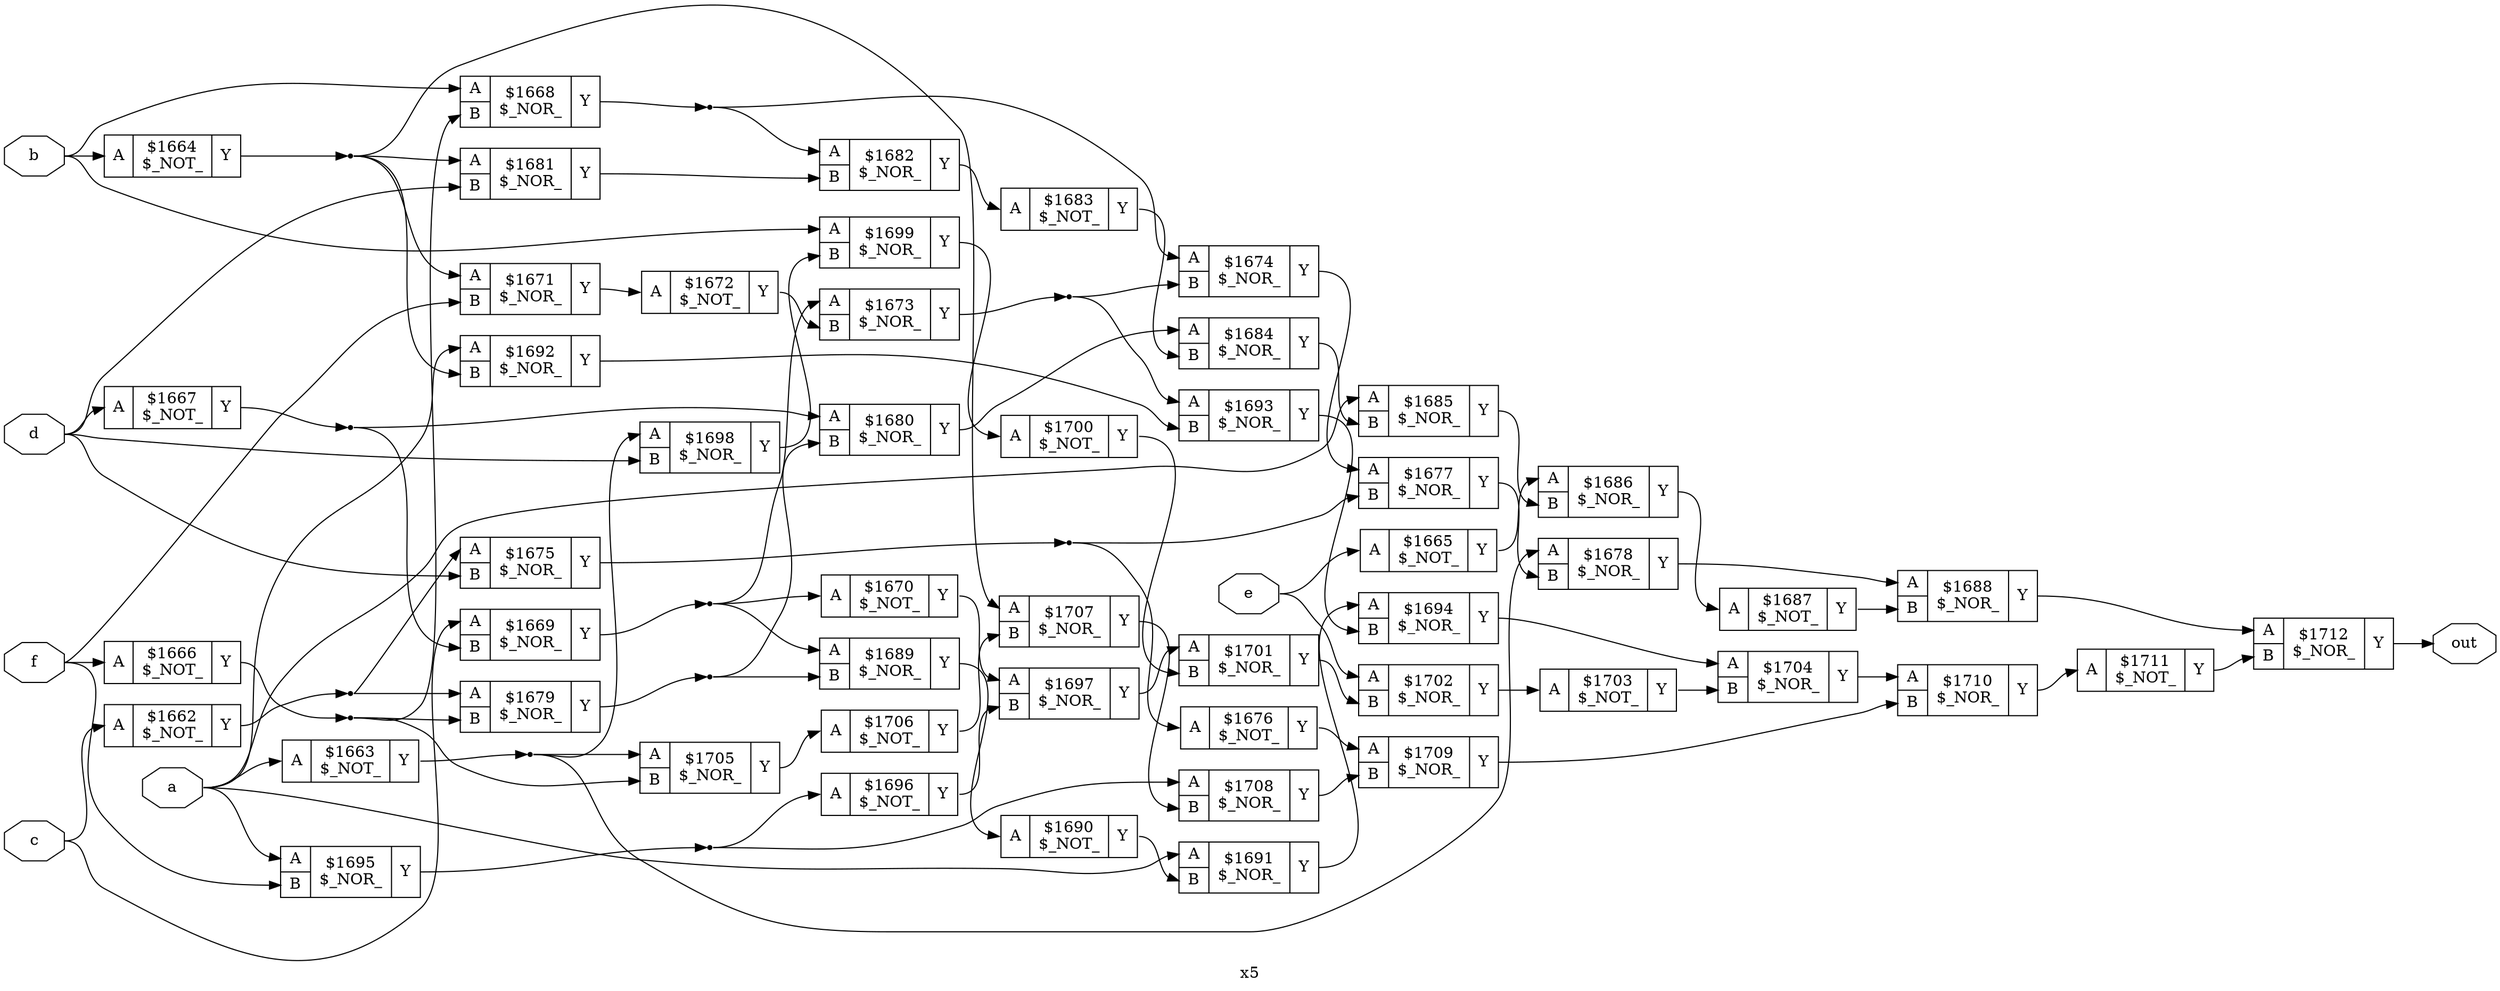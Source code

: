 digraph "x5" {
label="x5";
rankdir="LR";
remincross=true;
n51 [ shape=octagon, label="a", color="black", fontcolor="black" ];
n52 [ shape=octagon, label="b", color="black", fontcolor="black" ];
n53 [ shape=octagon, label="c", color="black", fontcolor="black" ];
n54 [ shape=octagon, label="d", color="black", fontcolor="black" ];
n55 [ shape=octagon, label="e", color="black", fontcolor="black" ];
n56 [ shape=octagon, label="f", color="black", fontcolor="black" ];
n57 [ shape=octagon, label="out", color="black", fontcolor="black" ];
c60 [ shape=record, label="{{<p58> A}|$1662\n$_NOT_|{<p59> Y}}" ];
c61 [ shape=record, label="{{<p58> A}|$1663\n$_NOT_|{<p59> Y}}" ];
c62 [ shape=record, label="{{<p58> A}|$1664\n$_NOT_|{<p59> Y}}" ];
c63 [ shape=record, label="{{<p58> A}|$1665\n$_NOT_|{<p59> Y}}" ];
c64 [ shape=record, label="{{<p58> A}|$1666\n$_NOT_|{<p59> Y}}" ];
c65 [ shape=record, label="{{<p58> A}|$1667\n$_NOT_|{<p59> Y}}" ];
c67 [ shape=record, label="{{<p58> A|<p66> B}|$1668\n$_NOR_|{<p59> Y}}" ];
c68 [ shape=record, label="{{<p58> A|<p66> B}|$1669\n$_NOR_|{<p59> Y}}" ];
c69 [ shape=record, label="{{<p58> A}|$1670\n$_NOT_|{<p59> Y}}" ];
c70 [ shape=record, label="{{<p58> A|<p66> B}|$1671\n$_NOR_|{<p59> Y}}" ];
c71 [ shape=record, label="{{<p58> A}|$1672\n$_NOT_|{<p59> Y}}" ];
c72 [ shape=record, label="{{<p58> A|<p66> B}|$1673\n$_NOR_|{<p59> Y}}" ];
c73 [ shape=record, label="{{<p58> A|<p66> B}|$1674\n$_NOR_|{<p59> Y}}" ];
c74 [ shape=record, label="{{<p58> A|<p66> B}|$1675\n$_NOR_|{<p59> Y}}" ];
c75 [ shape=record, label="{{<p58> A}|$1676\n$_NOT_|{<p59> Y}}" ];
c76 [ shape=record, label="{{<p58> A|<p66> B}|$1677\n$_NOR_|{<p59> Y}}" ];
c77 [ shape=record, label="{{<p58> A|<p66> B}|$1678\n$_NOR_|{<p59> Y}}" ];
c78 [ shape=record, label="{{<p58> A|<p66> B}|$1679\n$_NOR_|{<p59> Y}}" ];
c79 [ shape=record, label="{{<p58> A|<p66> B}|$1680\n$_NOR_|{<p59> Y}}" ];
c80 [ shape=record, label="{{<p58> A|<p66> B}|$1681\n$_NOR_|{<p59> Y}}" ];
c81 [ shape=record, label="{{<p58> A|<p66> B}|$1682\n$_NOR_|{<p59> Y}}" ];
c82 [ shape=record, label="{{<p58> A}|$1683\n$_NOT_|{<p59> Y}}" ];
c83 [ shape=record, label="{{<p58> A|<p66> B}|$1684\n$_NOR_|{<p59> Y}}" ];
c84 [ shape=record, label="{{<p58> A|<p66> B}|$1685\n$_NOR_|{<p59> Y}}" ];
c85 [ shape=record, label="{{<p58> A|<p66> B}|$1686\n$_NOR_|{<p59> Y}}" ];
c86 [ shape=record, label="{{<p58> A}|$1687\n$_NOT_|{<p59> Y}}" ];
c87 [ shape=record, label="{{<p58> A|<p66> B}|$1688\n$_NOR_|{<p59> Y}}" ];
c88 [ shape=record, label="{{<p58> A|<p66> B}|$1689\n$_NOR_|{<p59> Y}}" ];
c89 [ shape=record, label="{{<p58> A}|$1690\n$_NOT_|{<p59> Y}}" ];
c90 [ shape=record, label="{{<p58> A|<p66> B}|$1691\n$_NOR_|{<p59> Y}}" ];
c91 [ shape=record, label="{{<p58> A|<p66> B}|$1692\n$_NOR_|{<p59> Y}}" ];
c92 [ shape=record, label="{{<p58> A|<p66> B}|$1693\n$_NOR_|{<p59> Y}}" ];
c93 [ shape=record, label="{{<p58> A|<p66> B}|$1694\n$_NOR_|{<p59> Y}}" ];
c94 [ shape=record, label="{{<p58> A|<p66> B}|$1695\n$_NOR_|{<p59> Y}}" ];
c95 [ shape=record, label="{{<p58> A}|$1696\n$_NOT_|{<p59> Y}}" ];
c96 [ shape=record, label="{{<p58> A|<p66> B}|$1697\n$_NOR_|{<p59> Y}}" ];
c97 [ shape=record, label="{{<p58> A|<p66> B}|$1698\n$_NOR_|{<p59> Y}}" ];
c98 [ shape=record, label="{{<p58> A|<p66> B}|$1699\n$_NOR_|{<p59> Y}}" ];
c99 [ shape=record, label="{{<p58> A}|$1700\n$_NOT_|{<p59> Y}}" ];
c100 [ shape=record, label="{{<p58> A|<p66> B}|$1701\n$_NOR_|{<p59> Y}}" ];
c101 [ shape=record, label="{{<p58> A|<p66> B}|$1702\n$_NOR_|{<p59> Y}}" ];
c102 [ shape=record, label="{{<p58> A}|$1703\n$_NOT_|{<p59> Y}}" ];
c103 [ shape=record, label="{{<p58> A|<p66> B}|$1704\n$_NOR_|{<p59> Y}}" ];
c104 [ shape=record, label="{{<p58> A|<p66> B}|$1705\n$_NOR_|{<p59> Y}}" ];
c105 [ shape=record, label="{{<p58> A}|$1706\n$_NOT_|{<p59> Y}}" ];
c106 [ shape=record, label="{{<p58> A|<p66> B}|$1707\n$_NOR_|{<p59> Y}}" ];
c107 [ shape=record, label="{{<p58> A|<p66> B}|$1708\n$_NOR_|{<p59> Y}}" ];
c108 [ shape=record, label="{{<p58> A|<p66> B}|$1709\n$_NOR_|{<p59> Y}}" ];
c109 [ shape=record, label="{{<p58> A|<p66> B}|$1710\n$_NOR_|{<p59> Y}}" ];
c110 [ shape=record, label="{{<p58> A}|$1711\n$_NOT_|{<p59> Y}}" ];
c111 [ shape=record, label="{{<p58> A|<p66> B}|$1712\n$_NOR_|{<p59> Y}}" ];
n1 [ shape=point ];
c62:p59:e -> n1:w [color="black", label=""];
n1:e -> c106:p58:w [color="black", label=""];
n1:e -> c70:p58:w [color="black", label=""];
n1:e -> c80:p58:w [color="black", label=""];
n1:e -> c91:p66:w [color="black", label=""];
n10 [ shape=point ];
c72:p59:e -> n10:w [color="black", label=""];
n10:e -> c73:p66:w [color="black", label=""];
n10:e -> c92:p58:w [color="black", label=""];
c73:p59:e -> c76:p58:w [color="black", label=""];
n12 [ shape=point ];
c74:p59:e -> n12:w [color="black", label=""];
n12:e -> c75:p58:w [color="black", label=""];
n12:e -> c76:p66:w [color="black", label=""];
c75:p59:e -> c108:p58:w [color="black", label=""];
c76:p59:e -> c77:p66:w [color="black", label=""];
c77:p59:e -> c87:p58:w [color="black", label=""];
n16 [ shape=point ];
c78:p59:e -> n16:w [color="black", label=""];
n16:e -> c79:p66:w [color="black", label=""];
n16:e -> c88:p66:w [color="black", label=""];
c79:p59:e -> c83:p58:w [color="black", label=""];
c80:p59:e -> c81:p66:w [color="black", label=""];
c81:p59:e -> c82:p58:w [color="black", label=""];
c63:p59:e -> c85:p58:w [color="black", label=""];
c82:p59:e -> c83:p66:w [color="black", label=""];
c83:p59:e -> c84:p66:w [color="black", label=""];
c84:p59:e -> c85:p66:w [color="black", label=""];
c85:p59:e -> c86:p58:w [color="black", label=""];
c86:p59:e -> c87:p66:w [color="black", label=""];
c87:p59:e -> c111:p58:w [color="black", label=""];
c88:p59:e -> c89:p58:w [color="black", label=""];
c89:p59:e -> c90:p66:w [color="black", label=""];
c90:p59:e -> c93:p58:w [color="black", label=""];
c91:p59:e -> c92:p66:w [color="black", label=""];
n3 [ shape=point ];
c64:p59:e -> n3:w [color="black", label=""];
n3:e -> c104:p66:w [color="black", label=""];
n3:e -> c67:p66:w [color="black", label=""];
n3:e -> c78:p66:w [color="black", label=""];
c92:p59:e -> c93:p66:w [color="black", label=""];
c93:p59:e -> c103:p58:w [color="black", label=""];
n32 [ shape=point ];
c94:p59:e -> n32:w [color="black", label=""];
n32:e -> c107:p58:w [color="black", label=""];
n32:e -> c95:p58:w [color="black", label=""];
c95:p59:e -> c96:p66:w [color="black", label=""];
c96:p59:e -> c100:p58:w [color="black", label=""];
c97:p59:e -> c98:p66:w [color="black", label=""];
c98:p59:e -> c99:p58:w [color="black", label=""];
c99:p59:e -> c100:p66:w [color="black", label=""];
c100:p59:e -> c101:p66:w [color="black", label=""];
c101:p59:e -> c102:p58:w [color="black", label=""];
n4 [ shape=point ];
c65:p59:e -> n4:w [color="black", label=""];
n4:e -> c68:p66:w [color="black", label=""];
n4:e -> c79:p58:w [color="black", label=""];
c102:p59:e -> c103:p66:w [color="black", label=""];
c103:p59:e -> c109:p58:w [color="black", label=""];
c104:p59:e -> c105:p58:w [color="black", label=""];
c105:p59:e -> c106:p66:w [color="black", label=""];
c106:p59:e -> c107:p66:w [color="black", label=""];
c107:p59:e -> c108:p66:w [color="black", label=""];
c108:p59:e -> c109:p66:w [color="black", label=""];
c109:p59:e -> c110:p58:w [color="black", label=""];
c110:p59:e -> c111:p66:w [color="black", label=""];
n49 [ shape=point ];
c60:p59:e -> n49:w [color="black", label=""];
n49:e -> c74:p58:w [color="black", label=""];
n49:e -> c78:p58:w [color="black", label=""];
n5 [ shape=point ];
c67:p59:e -> n5:w [color="black", label=""];
n5:e -> c73:p58:w [color="black", label=""];
n5:e -> c81:p58:w [color="black", label=""];
n50 [ shape=point ];
c61:p59:e -> n50:w [color="black", label=""];
n50:e -> c104:p58:w [color="black", label=""];
n50:e -> c77:p58:w [color="black", label=""];
n50:e -> c97:p58:w [color="black", label=""];
n51:e -> c61:p58:w [color="black", label=""];
n51:e -> c84:p58:w [color="black", label=""];
n51:e -> c90:p58:w [color="black", label=""];
n51:e -> c91:p58:w [color="black", label=""];
n51:e -> c94:p58:w [color="black", label=""];
n52:e -> c62:p58:w [color="black", label=""];
n52:e -> c67:p58:w [color="black", label=""];
n52:e -> c98:p58:w [color="black", label=""];
n53:e -> c60:p58:w [color="black", label=""];
n53:e -> c68:p58:w [color="black", label=""];
n54:e -> c65:p58:w [color="black", label=""];
n54:e -> c74:p66:w [color="black", label=""];
n54:e -> c80:p66:w [color="black", label=""];
n54:e -> c97:p66:w [color="black", label=""];
n55:e -> c101:p58:w [color="black", label=""];
n55:e -> c63:p58:w [color="black", label=""];
n56:e -> c64:p58:w [color="black", label=""];
n56:e -> c70:p66:w [color="black", label=""];
n56:e -> c94:p66:w [color="black", label=""];
c111:p59:e -> n57:w [color="black", label=""];
n6 [ shape=point ];
c68:p59:e -> n6:w [color="black", label=""];
n6:e -> c69:p58:w [color="black", label=""];
n6:e -> c72:p58:w [color="black", label=""];
n6:e -> c88:p58:w [color="black", label=""];
c69:p59:e -> c96:p58:w [color="black", label=""];
c70:p59:e -> c71:p58:w [color="black", label=""];
c71:p59:e -> c72:p66:w [color="black", label=""];
}
